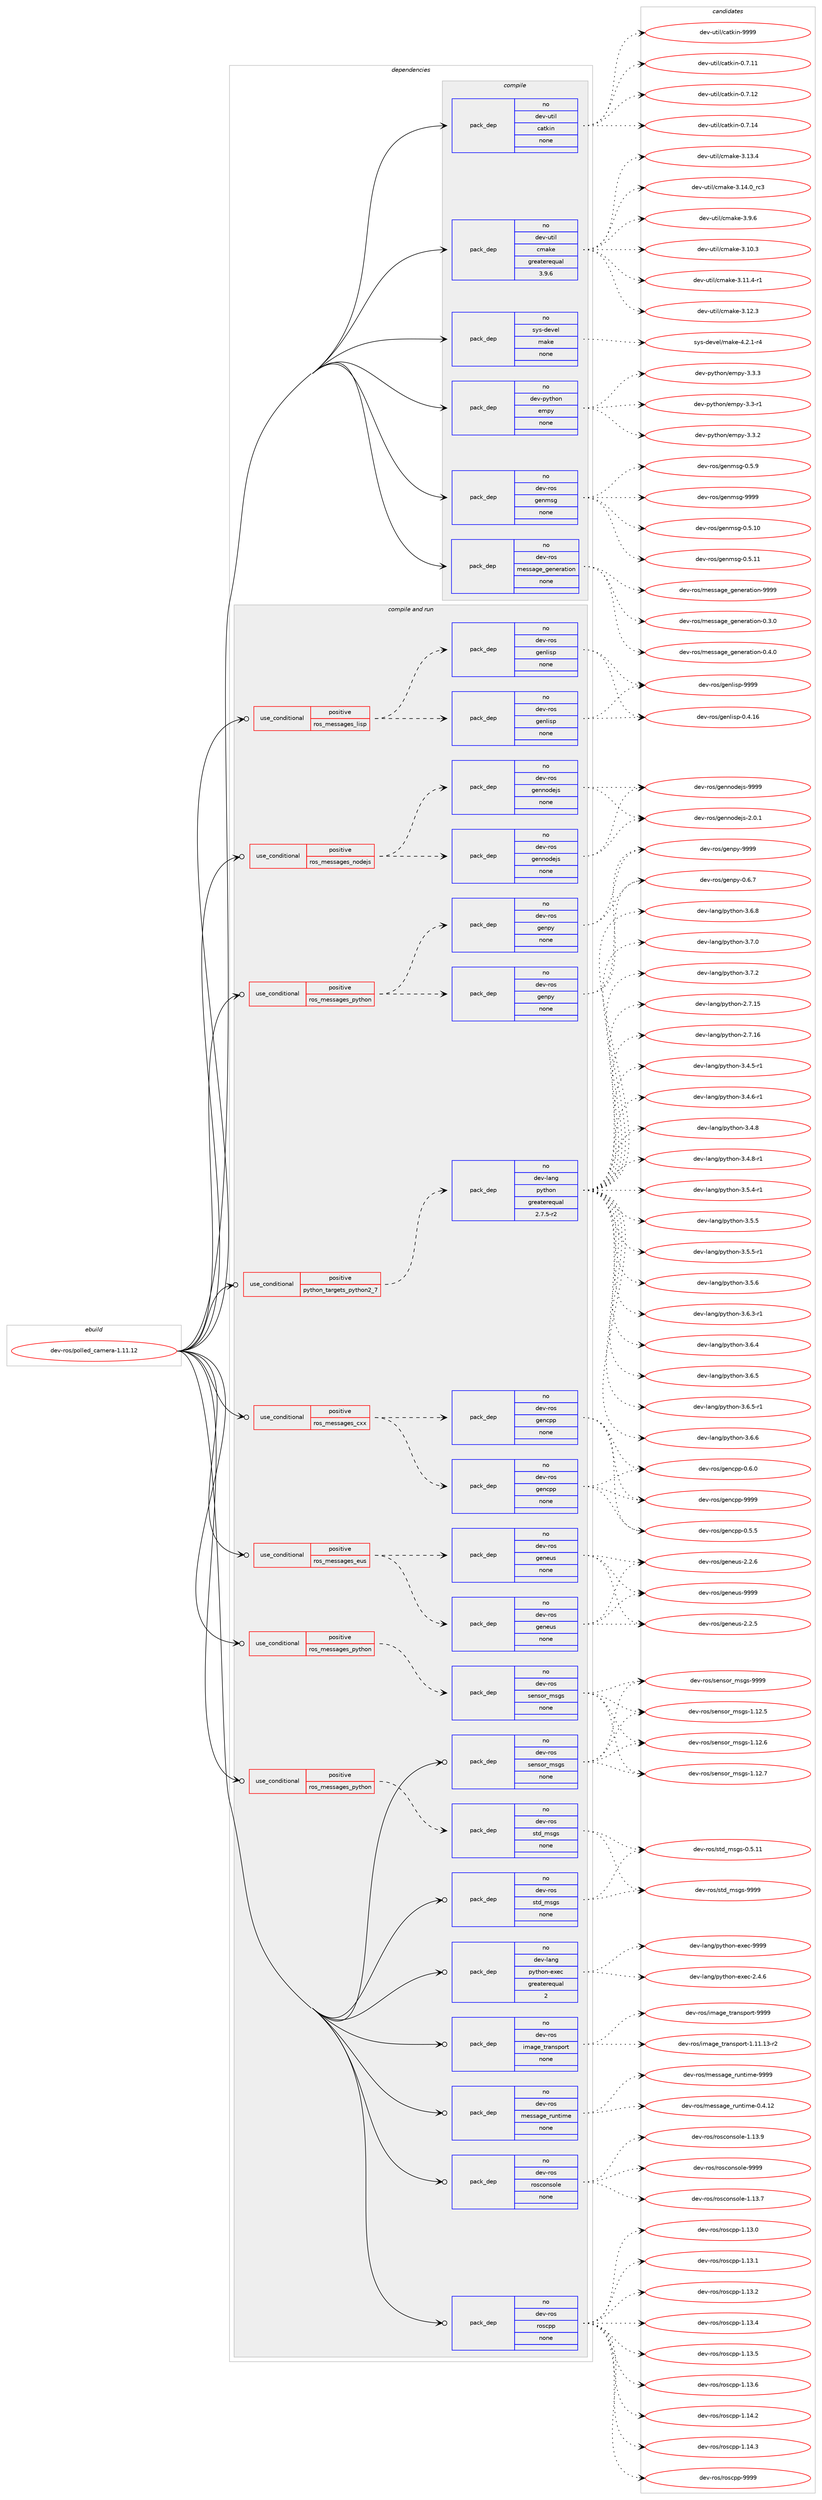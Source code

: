 digraph prolog {

# *************
# Graph options
# *************

newrank=true;
concentrate=true;
compound=true;
graph [rankdir=LR,fontname=Helvetica,fontsize=10,ranksep=1.5];#, ranksep=2.5, nodesep=0.2];
edge  [arrowhead=vee];
node  [fontname=Helvetica,fontsize=10];

# **********
# The ebuild
# **********

subgraph cluster_leftcol {
color=gray;
rank=same;
label=<<i>ebuild</i>>;
id [label="dev-ros/polled_camera-1.11.12", color=red, width=4, href="../dev-ros/polled_camera-1.11.12.svg"];
}

# ****************
# The dependencies
# ****************

subgraph cluster_midcol {
color=gray;
label=<<i>dependencies</i>>;
subgraph cluster_compile {
fillcolor="#eeeeee";
style=filled;
label=<<i>compile</i>>;
subgraph pack1049003 {
dependency1461735 [label=<<TABLE BORDER="0" CELLBORDER="1" CELLSPACING="0" CELLPADDING="4" WIDTH="220"><TR><TD ROWSPAN="6" CELLPADDING="30">pack_dep</TD></TR><TR><TD WIDTH="110">no</TD></TR><TR><TD>dev-python</TD></TR><TR><TD>empy</TD></TR><TR><TD>none</TD></TR><TR><TD></TD></TR></TABLE>>, shape=none, color=blue];
}
id:e -> dependency1461735:w [weight=20,style="solid",arrowhead="vee"];
subgraph pack1049004 {
dependency1461736 [label=<<TABLE BORDER="0" CELLBORDER="1" CELLSPACING="0" CELLPADDING="4" WIDTH="220"><TR><TD ROWSPAN="6" CELLPADDING="30">pack_dep</TD></TR><TR><TD WIDTH="110">no</TD></TR><TR><TD>dev-ros</TD></TR><TR><TD>genmsg</TD></TR><TR><TD>none</TD></TR><TR><TD></TD></TR></TABLE>>, shape=none, color=blue];
}
id:e -> dependency1461736:w [weight=20,style="solid",arrowhead="vee"];
subgraph pack1049005 {
dependency1461737 [label=<<TABLE BORDER="0" CELLBORDER="1" CELLSPACING="0" CELLPADDING="4" WIDTH="220"><TR><TD ROWSPAN="6" CELLPADDING="30">pack_dep</TD></TR><TR><TD WIDTH="110">no</TD></TR><TR><TD>dev-ros</TD></TR><TR><TD>message_generation</TD></TR><TR><TD>none</TD></TR><TR><TD></TD></TR></TABLE>>, shape=none, color=blue];
}
id:e -> dependency1461737:w [weight=20,style="solid",arrowhead="vee"];
subgraph pack1049006 {
dependency1461738 [label=<<TABLE BORDER="0" CELLBORDER="1" CELLSPACING="0" CELLPADDING="4" WIDTH="220"><TR><TD ROWSPAN="6" CELLPADDING="30">pack_dep</TD></TR><TR><TD WIDTH="110">no</TD></TR><TR><TD>dev-util</TD></TR><TR><TD>catkin</TD></TR><TR><TD>none</TD></TR><TR><TD></TD></TR></TABLE>>, shape=none, color=blue];
}
id:e -> dependency1461738:w [weight=20,style="solid",arrowhead="vee"];
subgraph pack1049007 {
dependency1461739 [label=<<TABLE BORDER="0" CELLBORDER="1" CELLSPACING="0" CELLPADDING="4" WIDTH="220"><TR><TD ROWSPAN="6" CELLPADDING="30">pack_dep</TD></TR><TR><TD WIDTH="110">no</TD></TR><TR><TD>dev-util</TD></TR><TR><TD>cmake</TD></TR><TR><TD>greaterequal</TD></TR><TR><TD>3.9.6</TD></TR></TABLE>>, shape=none, color=blue];
}
id:e -> dependency1461739:w [weight=20,style="solid",arrowhead="vee"];
subgraph pack1049008 {
dependency1461740 [label=<<TABLE BORDER="0" CELLBORDER="1" CELLSPACING="0" CELLPADDING="4" WIDTH="220"><TR><TD ROWSPAN="6" CELLPADDING="30">pack_dep</TD></TR><TR><TD WIDTH="110">no</TD></TR><TR><TD>sys-devel</TD></TR><TR><TD>make</TD></TR><TR><TD>none</TD></TR><TR><TD></TD></TR></TABLE>>, shape=none, color=blue];
}
id:e -> dependency1461740:w [weight=20,style="solid",arrowhead="vee"];
}
subgraph cluster_compileandrun {
fillcolor="#eeeeee";
style=filled;
label=<<i>compile and run</i>>;
subgraph cond389342 {
dependency1461741 [label=<<TABLE BORDER="0" CELLBORDER="1" CELLSPACING="0" CELLPADDING="4"><TR><TD ROWSPAN="3" CELLPADDING="10">use_conditional</TD></TR><TR><TD>positive</TD></TR><TR><TD>python_targets_python2_7</TD></TR></TABLE>>, shape=none, color=red];
subgraph pack1049009 {
dependency1461742 [label=<<TABLE BORDER="0" CELLBORDER="1" CELLSPACING="0" CELLPADDING="4" WIDTH="220"><TR><TD ROWSPAN="6" CELLPADDING="30">pack_dep</TD></TR><TR><TD WIDTH="110">no</TD></TR><TR><TD>dev-lang</TD></TR><TR><TD>python</TD></TR><TR><TD>greaterequal</TD></TR><TR><TD>2.7.5-r2</TD></TR></TABLE>>, shape=none, color=blue];
}
dependency1461741:e -> dependency1461742:w [weight=20,style="dashed",arrowhead="vee"];
}
id:e -> dependency1461741:w [weight=20,style="solid",arrowhead="odotvee"];
subgraph cond389343 {
dependency1461743 [label=<<TABLE BORDER="0" CELLBORDER="1" CELLSPACING="0" CELLPADDING="4"><TR><TD ROWSPAN="3" CELLPADDING="10">use_conditional</TD></TR><TR><TD>positive</TD></TR><TR><TD>ros_messages_cxx</TD></TR></TABLE>>, shape=none, color=red];
subgraph pack1049010 {
dependency1461744 [label=<<TABLE BORDER="0" CELLBORDER="1" CELLSPACING="0" CELLPADDING="4" WIDTH="220"><TR><TD ROWSPAN="6" CELLPADDING="30">pack_dep</TD></TR><TR><TD WIDTH="110">no</TD></TR><TR><TD>dev-ros</TD></TR><TR><TD>gencpp</TD></TR><TR><TD>none</TD></TR><TR><TD></TD></TR></TABLE>>, shape=none, color=blue];
}
dependency1461743:e -> dependency1461744:w [weight=20,style="dashed",arrowhead="vee"];
subgraph pack1049011 {
dependency1461745 [label=<<TABLE BORDER="0" CELLBORDER="1" CELLSPACING="0" CELLPADDING="4" WIDTH="220"><TR><TD ROWSPAN="6" CELLPADDING="30">pack_dep</TD></TR><TR><TD WIDTH="110">no</TD></TR><TR><TD>dev-ros</TD></TR><TR><TD>gencpp</TD></TR><TR><TD>none</TD></TR><TR><TD></TD></TR></TABLE>>, shape=none, color=blue];
}
dependency1461743:e -> dependency1461745:w [weight=20,style="dashed",arrowhead="vee"];
}
id:e -> dependency1461743:w [weight=20,style="solid",arrowhead="odotvee"];
subgraph cond389344 {
dependency1461746 [label=<<TABLE BORDER="0" CELLBORDER="1" CELLSPACING="0" CELLPADDING="4"><TR><TD ROWSPAN="3" CELLPADDING="10">use_conditional</TD></TR><TR><TD>positive</TD></TR><TR><TD>ros_messages_eus</TD></TR></TABLE>>, shape=none, color=red];
subgraph pack1049012 {
dependency1461747 [label=<<TABLE BORDER="0" CELLBORDER="1" CELLSPACING="0" CELLPADDING="4" WIDTH="220"><TR><TD ROWSPAN="6" CELLPADDING="30">pack_dep</TD></TR><TR><TD WIDTH="110">no</TD></TR><TR><TD>dev-ros</TD></TR><TR><TD>geneus</TD></TR><TR><TD>none</TD></TR><TR><TD></TD></TR></TABLE>>, shape=none, color=blue];
}
dependency1461746:e -> dependency1461747:w [weight=20,style="dashed",arrowhead="vee"];
subgraph pack1049013 {
dependency1461748 [label=<<TABLE BORDER="0" CELLBORDER="1" CELLSPACING="0" CELLPADDING="4" WIDTH="220"><TR><TD ROWSPAN="6" CELLPADDING="30">pack_dep</TD></TR><TR><TD WIDTH="110">no</TD></TR><TR><TD>dev-ros</TD></TR><TR><TD>geneus</TD></TR><TR><TD>none</TD></TR><TR><TD></TD></TR></TABLE>>, shape=none, color=blue];
}
dependency1461746:e -> dependency1461748:w [weight=20,style="dashed",arrowhead="vee"];
}
id:e -> dependency1461746:w [weight=20,style="solid",arrowhead="odotvee"];
subgraph cond389345 {
dependency1461749 [label=<<TABLE BORDER="0" CELLBORDER="1" CELLSPACING="0" CELLPADDING="4"><TR><TD ROWSPAN="3" CELLPADDING="10">use_conditional</TD></TR><TR><TD>positive</TD></TR><TR><TD>ros_messages_lisp</TD></TR></TABLE>>, shape=none, color=red];
subgraph pack1049014 {
dependency1461750 [label=<<TABLE BORDER="0" CELLBORDER="1" CELLSPACING="0" CELLPADDING="4" WIDTH="220"><TR><TD ROWSPAN="6" CELLPADDING="30">pack_dep</TD></TR><TR><TD WIDTH="110">no</TD></TR><TR><TD>dev-ros</TD></TR><TR><TD>genlisp</TD></TR><TR><TD>none</TD></TR><TR><TD></TD></TR></TABLE>>, shape=none, color=blue];
}
dependency1461749:e -> dependency1461750:w [weight=20,style="dashed",arrowhead="vee"];
subgraph pack1049015 {
dependency1461751 [label=<<TABLE BORDER="0" CELLBORDER="1" CELLSPACING="0" CELLPADDING="4" WIDTH="220"><TR><TD ROWSPAN="6" CELLPADDING="30">pack_dep</TD></TR><TR><TD WIDTH="110">no</TD></TR><TR><TD>dev-ros</TD></TR><TR><TD>genlisp</TD></TR><TR><TD>none</TD></TR><TR><TD></TD></TR></TABLE>>, shape=none, color=blue];
}
dependency1461749:e -> dependency1461751:w [weight=20,style="dashed",arrowhead="vee"];
}
id:e -> dependency1461749:w [weight=20,style="solid",arrowhead="odotvee"];
subgraph cond389346 {
dependency1461752 [label=<<TABLE BORDER="0" CELLBORDER="1" CELLSPACING="0" CELLPADDING="4"><TR><TD ROWSPAN="3" CELLPADDING="10">use_conditional</TD></TR><TR><TD>positive</TD></TR><TR><TD>ros_messages_nodejs</TD></TR></TABLE>>, shape=none, color=red];
subgraph pack1049016 {
dependency1461753 [label=<<TABLE BORDER="0" CELLBORDER="1" CELLSPACING="0" CELLPADDING="4" WIDTH="220"><TR><TD ROWSPAN="6" CELLPADDING="30">pack_dep</TD></TR><TR><TD WIDTH="110">no</TD></TR><TR><TD>dev-ros</TD></TR><TR><TD>gennodejs</TD></TR><TR><TD>none</TD></TR><TR><TD></TD></TR></TABLE>>, shape=none, color=blue];
}
dependency1461752:e -> dependency1461753:w [weight=20,style="dashed",arrowhead="vee"];
subgraph pack1049017 {
dependency1461754 [label=<<TABLE BORDER="0" CELLBORDER="1" CELLSPACING="0" CELLPADDING="4" WIDTH="220"><TR><TD ROWSPAN="6" CELLPADDING="30">pack_dep</TD></TR><TR><TD WIDTH="110">no</TD></TR><TR><TD>dev-ros</TD></TR><TR><TD>gennodejs</TD></TR><TR><TD>none</TD></TR><TR><TD></TD></TR></TABLE>>, shape=none, color=blue];
}
dependency1461752:e -> dependency1461754:w [weight=20,style="dashed",arrowhead="vee"];
}
id:e -> dependency1461752:w [weight=20,style="solid",arrowhead="odotvee"];
subgraph cond389347 {
dependency1461755 [label=<<TABLE BORDER="0" CELLBORDER="1" CELLSPACING="0" CELLPADDING="4"><TR><TD ROWSPAN="3" CELLPADDING="10">use_conditional</TD></TR><TR><TD>positive</TD></TR><TR><TD>ros_messages_python</TD></TR></TABLE>>, shape=none, color=red];
subgraph pack1049018 {
dependency1461756 [label=<<TABLE BORDER="0" CELLBORDER="1" CELLSPACING="0" CELLPADDING="4" WIDTH="220"><TR><TD ROWSPAN="6" CELLPADDING="30">pack_dep</TD></TR><TR><TD WIDTH="110">no</TD></TR><TR><TD>dev-ros</TD></TR><TR><TD>genpy</TD></TR><TR><TD>none</TD></TR><TR><TD></TD></TR></TABLE>>, shape=none, color=blue];
}
dependency1461755:e -> dependency1461756:w [weight=20,style="dashed",arrowhead="vee"];
subgraph pack1049019 {
dependency1461757 [label=<<TABLE BORDER="0" CELLBORDER="1" CELLSPACING="0" CELLPADDING="4" WIDTH="220"><TR><TD ROWSPAN="6" CELLPADDING="30">pack_dep</TD></TR><TR><TD WIDTH="110">no</TD></TR><TR><TD>dev-ros</TD></TR><TR><TD>genpy</TD></TR><TR><TD>none</TD></TR><TR><TD></TD></TR></TABLE>>, shape=none, color=blue];
}
dependency1461755:e -> dependency1461757:w [weight=20,style="dashed",arrowhead="vee"];
}
id:e -> dependency1461755:w [weight=20,style="solid",arrowhead="odotvee"];
subgraph cond389348 {
dependency1461758 [label=<<TABLE BORDER="0" CELLBORDER="1" CELLSPACING="0" CELLPADDING="4"><TR><TD ROWSPAN="3" CELLPADDING="10">use_conditional</TD></TR><TR><TD>positive</TD></TR><TR><TD>ros_messages_python</TD></TR></TABLE>>, shape=none, color=red];
subgraph pack1049020 {
dependency1461759 [label=<<TABLE BORDER="0" CELLBORDER="1" CELLSPACING="0" CELLPADDING="4" WIDTH="220"><TR><TD ROWSPAN="6" CELLPADDING="30">pack_dep</TD></TR><TR><TD WIDTH="110">no</TD></TR><TR><TD>dev-ros</TD></TR><TR><TD>sensor_msgs</TD></TR><TR><TD>none</TD></TR><TR><TD></TD></TR></TABLE>>, shape=none, color=blue];
}
dependency1461758:e -> dependency1461759:w [weight=20,style="dashed",arrowhead="vee"];
}
id:e -> dependency1461758:w [weight=20,style="solid",arrowhead="odotvee"];
subgraph cond389349 {
dependency1461760 [label=<<TABLE BORDER="0" CELLBORDER="1" CELLSPACING="0" CELLPADDING="4"><TR><TD ROWSPAN="3" CELLPADDING="10">use_conditional</TD></TR><TR><TD>positive</TD></TR><TR><TD>ros_messages_python</TD></TR></TABLE>>, shape=none, color=red];
subgraph pack1049021 {
dependency1461761 [label=<<TABLE BORDER="0" CELLBORDER="1" CELLSPACING="0" CELLPADDING="4" WIDTH="220"><TR><TD ROWSPAN="6" CELLPADDING="30">pack_dep</TD></TR><TR><TD WIDTH="110">no</TD></TR><TR><TD>dev-ros</TD></TR><TR><TD>std_msgs</TD></TR><TR><TD>none</TD></TR><TR><TD></TD></TR></TABLE>>, shape=none, color=blue];
}
dependency1461760:e -> dependency1461761:w [weight=20,style="dashed",arrowhead="vee"];
}
id:e -> dependency1461760:w [weight=20,style="solid",arrowhead="odotvee"];
subgraph pack1049022 {
dependency1461762 [label=<<TABLE BORDER="0" CELLBORDER="1" CELLSPACING="0" CELLPADDING="4" WIDTH="220"><TR><TD ROWSPAN="6" CELLPADDING="30">pack_dep</TD></TR><TR><TD WIDTH="110">no</TD></TR><TR><TD>dev-lang</TD></TR><TR><TD>python-exec</TD></TR><TR><TD>greaterequal</TD></TR><TR><TD>2</TD></TR></TABLE>>, shape=none, color=blue];
}
id:e -> dependency1461762:w [weight=20,style="solid",arrowhead="odotvee"];
subgraph pack1049023 {
dependency1461763 [label=<<TABLE BORDER="0" CELLBORDER="1" CELLSPACING="0" CELLPADDING="4" WIDTH="220"><TR><TD ROWSPAN="6" CELLPADDING="30">pack_dep</TD></TR><TR><TD WIDTH="110">no</TD></TR><TR><TD>dev-ros</TD></TR><TR><TD>image_transport</TD></TR><TR><TD>none</TD></TR><TR><TD></TD></TR></TABLE>>, shape=none, color=blue];
}
id:e -> dependency1461763:w [weight=20,style="solid",arrowhead="odotvee"];
subgraph pack1049024 {
dependency1461764 [label=<<TABLE BORDER="0" CELLBORDER="1" CELLSPACING="0" CELLPADDING="4" WIDTH="220"><TR><TD ROWSPAN="6" CELLPADDING="30">pack_dep</TD></TR><TR><TD WIDTH="110">no</TD></TR><TR><TD>dev-ros</TD></TR><TR><TD>message_runtime</TD></TR><TR><TD>none</TD></TR><TR><TD></TD></TR></TABLE>>, shape=none, color=blue];
}
id:e -> dependency1461764:w [weight=20,style="solid",arrowhead="odotvee"];
subgraph pack1049025 {
dependency1461765 [label=<<TABLE BORDER="0" CELLBORDER="1" CELLSPACING="0" CELLPADDING="4" WIDTH="220"><TR><TD ROWSPAN="6" CELLPADDING="30">pack_dep</TD></TR><TR><TD WIDTH="110">no</TD></TR><TR><TD>dev-ros</TD></TR><TR><TD>rosconsole</TD></TR><TR><TD>none</TD></TR><TR><TD></TD></TR></TABLE>>, shape=none, color=blue];
}
id:e -> dependency1461765:w [weight=20,style="solid",arrowhead="odotvee"];
subgraph pack1049026 {
dependency1461766 [label=<<TABLE BORDER="0" CELLBORDER="1" CELLSPACING="0" CELLPADDING="4" WIDTH="220"><TR><TD ROWSPAN="6" CELLPADDING="30">pack_dep</TD></TR><TR><TD WIDTH="110">no</TD></TR><TR><TD>dev-ros</TD></TR><TR><TD>roscpp</TD></TR><TR><TD>none</TD></TR><TR><TD></TD></TR></TABLE>>, shape=none, color=blue];
}
id:e -> dependency1461766:w [weight=20,style="solid",arrowhead="odotvee"];
subgraph pack1049027 {
dependency1461767 [label=<<TABLE BORDER="0" CELLBORDER="1" CELLSPACING="0" CELLPADDING="4" WIDTH="220"><TR><TD ROWSPAN="6" CELLPADDING="30">pack_dep</TD></TR><TR><TD WIDTH="110">no</TD></TR><TR><TD>dev-ros</TD></TR><TR><TD>sensor_msgs</TD></TR><TR><TD>none</TD></TR><TR><TD></TD></TR></TABLE>>, shape=none, color=blue];
}
id:e -> dependency1461767:w [weight=20,style="solid",arrowhead="odotvee"];
subgraph pack1049028 {
dependency1461768 [label=<<TABLE BORDER="0" CELLBORDER="1" CELLSPACING="0" CELLPADDING="4" WIDTH="220"><TR><TD ROWSPAN="6" CELLPADDING="30">pack_dep</TD></TR><TR><TD WIDTH="110">no</TD></TR><TR><TD>dev-ros</TD></TR><TR><TD>std_msgs</TD></TR><TR><TD>none</TD></TR><TR><TD></TD></TR></TABLE>>, shape=none, color=blue];
}
id:e -> dependency1461768:w [weight=20,style="solid",arrowhead="odotvee"];
}
subgraph cluster_run {
fillcolor="#eeeeee";
style=filled;
label=<<i>run</i>>;
}
}

# **************
# The candidates
# **************

subgraph cluster_choices {
rank=same;
color=gray;
label=<<i>candidates</i>>;

subgraph choice1049003 {
color=black;
nodesep=1;
choice1001011184511212111610411111047101109112121455146514511449 [label="dev-python/empy-3.3-r1", color=red, width=4,href="../dev-python/empy-3.3-r1.svg"];
choice1001011184511212111610411111047101109112121455146514650 [label="dev-python/empy-3.3.2", color=red, width=4,href="../dev-python/empy-3.3.2.svg"];
choice1001011184511212111610411111047101109112121455146514651 [label="dev-python/empy-3.3.3", color=red, width=4,href="../dev-python/empy-3.3.3.svg"];
dependency1461735:e -> choice1001011184511212111610411111047101109112121455146514511449:w [style=dotted,weight="100"];
dependency1461735:e -> choice1001011184511212111610411111047101109112121455146514650:w [style=dotted,weight="100"];
dependency1461735:e -> choice1001011184511212111610411111047101109112121455146514651:w [style=dotted,weight="100"];
}
subgraph choice1049004 {
color=black;
nodesep=1;
choice100101118451141111154710310111010911510345484653464948 [label="dev-ros/genmsg-0.5.10", color=red, width=4,href="../dev-ros/genmsg-0.5.10.svg"];
choice100101118451141111154710310111010911510345484653464949 [label="dev-ros/genmsg-0.5.11", color=red, width=4,href="../dev-ros/genmsg-0.5.11.svg"];
choice1001011184511411111547103101110109115103454846534657 [label="dev-ros/genmsg-0.5.9", color=red, width=4,href="../dev-ros/genmsg-0.5.9.svg"];
choice10010111845114111115471031011101091151034557575757 [label="dev-ros/genmsg-9999", color=red, width=4,href="../dev-ros/genmsg-9999.svg"];
dependency1461736:e -> choice100101118451141111154710310111010911510345484653464948:w [style=dotted,weight="100"];
dependency1461736:e -> choice100101118451141111154710310111010911510345484653464949:w [style=dotted,weight="100"];
dependency1461736:e -> choice1001011184511411111547103101110109115103454846534657:w [style=dotted,weight="100"];
dependency1461736:e -> choice10010111845114111115471031011101091151034557575757:w [style=dotted,weight="100"];
}
subgraph choice1049005 {
color=black;
nodesep=1;
choice1001011184511411111547109101115115971031019510310111010111497116105111110454846514648 [label="dev-ros/message_generation-0.3.0", color=red, width=4,href="../dev-ros/message_generation-0.3.0.svg"];
choice1001011184511411111547109101115115971031019510310111010111497116105111110454846524648 [label="dev-ros/message_generation-0.4.0", color=red, width=4,href="../dev-ros/message_generation-0.4.0.svg"];
choice10010111845114111115471091011151159710310195103101110101114971161051111104557575757 [label="dev-ros/message_generation-9999", color=red, width=4,href="../dev-ros/message_generation-9999.svg"];
dependency1461737:e -> choice1001011184511411111547109101115115971031019510310111010111497116105111110454846514648:w [style=dotted,weight="100"];
dependency1461737:e -> choice1001011184511411111547109101115115971031019510310111010111497116105111110454846524648:w [style=dotted,weight="100"];
dependency1461737:e -> choice10010111845114111115471091011151159710310195103101110101114971161051111104557575757:w [style=dotted,weight="100"];
}
subgraph choice1049006 {
color=black;
nodesep=1;
choice1001011184511711610510847999711610710511045484655464949 [label="dev-util/catkin-0.7.11", color=red, width=4,href="../dev-util/catkin-0.7.11.svg"];
choice1001011184511711610510847999711610710511045484655464950 [label="dev-util/catkin-0.7.12", color=red, width=4,href="../dev-util/catkin-0.7.12.svg"];
choice1001011184511711610510847999711610710511045484655464952 [label="dev-util/catkin-0.7.14", color=red, width=4,href="../dev-util/catkin-0.7.14.svg"];
choice100101118451171161051084799971161071051104557575757 [label="dev-util/catkin-9999", color=red, width=4,href="../dev-util/catkin-9999.svg"];
dependency1461738:e -> choice1001011184511711610510847999711610710511045484655464949:w [style=dotted,weight="100"];
dependency1461738:e -> choice1001011184511711610510847999711610710511045484655464950:w [style=dotted,weight="100"];
dependency1461738:e -> choice1001011184511711610510847999711610710511045484655464952:w [style=dotted,weight="100"];
dependency1461738:e -> choice100101118451171161051084799971161071051104557575757:w [style=dotted,weight="100"];
}
subgraph choice1049007 {
color=black;
nodesep=1;
choice1001011184511711610510847991099710710145514649484651 [label="dev-util/cmake-3.10.3", color=red, width=4,href="../dev-util/cmake-3.10.3.svg"];
choice10010111845117116105108479910997107101455146494946524511449 [label="dev-util/cmake-3.11.4-r1", color=red, width=4,href="../dev-util/cmake-3.11.4-r1.svg"];
choice1001011184511711610510847991099710710145514649504651 [label="dev-util/cmake-3.12.3", color=red, width=4,href="../dev-util/cmake-3.12.3.svg"];
choice1001011184511711610510847991099710710145514649514652 [label="dev-util/cmake-3.13.4", color=red, width=4,href="../dev-util/cmake-3.13.4.svg"];
choice1001011184511711610510847991099710710145514649524648951149951 [label="dev-util/cmake-3.14.0_rc3", color=red, width=4,href="../dev-util/cmake-3.14.0_rc3.svg"];
choice10010111845117116105108479910997107101455146574654 [label="dev-util/cmake-3.9.6", color=red, width=4,href="../dev-util/cmake-3.9.6.svg"];
dependency1461739:e -> choice1001011184511711610510847991099710710145514649484651:w [style=dotted,weight="100"];
dependency1461739:e -> choice10010111845117116105108479910997107101455146494946524511449:w [style=dotted,weight="100"];
dependency1461739:e -> choice1001011184511711610510847991099710710145514649504651:w [style=dotted,weight="100"];
dependency1461739:e -> choice1001011184511711610510847991099710710145514649514652:w [style=dotted,weight="100"];
dependency1461739:e -> choice1001011184511711610510847991099710710145514649524648951149951:w [style=dotted,weight="100"];
dependency1461739:e -> choice10010111845117116105108479910997107101455146574654:w [style=dotted,weight="100"];
}
subgraph choice1049008 {
color=black;
nodesep=1;
choice1151211154510010111810110847109971071014552465046494511452 [label="sys-devel/make-4.2.1-r4", color=red, width=4,href="../sys-devel/make-4.2.1-r4.svg"];
dependency1461740:e -> choice1151211154510010111810110847109971071014552465046494511452:w [style=dotted,weight="100"];
}
subgraph choice1049009 {
color=black;
nodesep=1;
choice10010111845108971101034711212111610411111045504655464953 [label="dev-lang/python-2.7.15", color=red, width=4,href="../dev-lang/python-2.7.15.svg"];
choice10010111845108971101034711212111610411111045504655464954 [label="dev-lang/python-2.7.16", color=red, width=4,href="../dev-lang/python-2.7.16.svg"];
choice1001011184510897110103471121211161041111104551465246534511449 [label="dev-lang/python-3.4.5-r1", color=red, width=4,href="../dev-lang/python-3.4.5-r1.svg"];
choice1001011184510897110103471121211161041111104551465246544511449 [label="dev-lang/python-3.4.6-r1", color=red, width=4,href="../dev-lang/python-3.4.6-r1.svg"];
choice100101118451089711010347112121116104111110455146524656 [label="dev-lang/python-3.4.8", color=red, width=4,href="../dev-lang/python-3.4.8.svg"];
choice1001011184510897110103471121211161041111104551465246564511449 [label="dev-lang/python-3.4.8-r1", color=red, width=4,href="../dev-lang/python-3.4.8-r1.svg"];
choice1001011184510897110103471121211161041111104551465346524511449 [label="dev-lang/python-3.5.4-r1", color=red, width=4,href="../dev-lang/python-3.5.4-r1.svg"];
choice100101118451089711010347112121116104111110455146534653 [label="dev-lang/python-3.5.5", color=red, width=4,href="../dev-lang/python-3.5.5.svg"];
choice1001011184510897110103471121211161041111104551465346534511449 [label="dev-lang/python-3.5.5-r1", color=red, width=4,href="../dev-lang/python-3.5.5-r1.svg"];
choice100101118451089711010347112121116104111110455146534654 [label="dev-lang/python-3.5.6", color=red, width=4,href="../dev-lang/python-3.5.6.svg"];
choice1001011184510897110103471121211161041111104551465446514511449 [label="dev-lang/python-3.6.3-r1", color=red, width=4,href="../dev-lang/python-3.6.3-r1.svg"];
choice100101118451089711010347112121116104111110455146544652 [label="dev-lang/python-3.6.4", color=red, width=4,href="../dev-lang/python-3.6.4.svg"];
choice100101118451089711010347112121116104111110455146544653 [label="dev-lang/python-3.6.5", color=red, width=4,href="../dev-lang/python-3.6.5.svg"];
choice1001011184510897110103471121211161041111104551465446534511449 [label="dev-lang/python-3.6.5-r1", color=red, width=4,href="../dev-lang/python-3.6.5-r1.svg"];
choice100101118451089711010347112121116104111110455146544654 [label="dev-lang/python-3.6.6", color=red, width=4,href="../dev-lang/python-3.6.6.svg"];
choice100101118451089711010347112121116104111110455146544656 [label="dev-lang/python-3.6.8", color=red, width=4,href="../dev-lang/python-3.6.8.svg"];
choice100101118451089711010347112121116104111110455146554648 [label="dev-lang/python-3.7.0", color=red, width=4,href="../dev-lang/python-3.7.0.svg"];
choice100101118451089711010347112121116104111110455146554650 [label="dev-lang/python-3.7.2", color=red, width=4,href="../dev-lang/python-3.7.2.svg"];
dependency1461742:e -> choice10010111845108971101034711212111610411111045504655464953:w [style=dotted,weight="100"];
dependency1461742:e -> choice10010111845108971101034711212111610411111045504655464954:w [style=dotted,weight="100"];
dependency1461742:e -> choice1001011184510897110103471121211161041111104551465246534511449:w [style=dotted,weight="100"];
dependency1461742:e -> choice1001011184510897110103471121211161041111104551465246544511449:w [style=dotted,weight="100"];
dependency1461742:e -> choice100101118451089711010347112121116104111110455146524656:w [style=dotted,weight="100"];
dependency1461742:e -> choice1001011184510897110103471121211161041111104551465246564511449:w [style=dotted,weight="100"];
dependency1461742:e -> choice1001011184510897110103471121211161041111104551465346524511449:w [style=dotted,weight="100"];
dependency1461742:e -> choice100101118451089711010347112121116104111110455146534653:w [style=dotted,weight="100"];
dependency1461742:e -> choice1001011184510897110103471121211161041111104551465346534511449:w [style=dotted,weight="100"];
dependency1461742:e -> choice100101118451089711010347112121116104111110455146534654:w [style=dotted,weight="100"];
dependency1461742:e -> choice1001011184510897110103471121211161041111104551465446514511449:w [style=dotted,weight="100"];
dependency1461742:e -> choice100101118451089711010347112121116104111110455146544652:w [style=dotted,weight="100"];
dependency1461742:e -> choice100101118451089711010347112121116104111110455146544653:w [style=dotted,weight="100"];
dependency1461742:e -> choice1001011184510897110103471121211161041111104551465446534511449:w [style=dotted,weight="100"];
dependency1461742:e -> choice100101118451089711010347112121116104111110455146544654:w [style=dotted,weight="100"];
dependency1461742:e -> choice100101118451089711010347112121116104111110455146544656:w [style=dotted,weight="100"];
dependency1461742:e -> choice100101118451089711010347112121116104111110455146554648:w [style=dotted,weight="100"];
dependency1461742:e -> choice100101118451089711010347112121116104111110455146554650:w [style=dotted,weight="100"];
}
subgraph choice1049010 {
color=black;
nodesep=1;
choice100101118451141111154710310111099112112454846534653 [label="dev-ros/gencpp-0.5.5", color=red, width=4,href="../dev-ros/gencpp-0.5.5.svg"];
choice100101118451141111154710310111099112112454846544648 [label="dev-ros/gencpp-0.6.0", color=red, width=4,href="../dev-ros/gencpp-0.6.0.svg"];
choice1001011184511411111547103101110991121124557575757 [label="dev-ros/gencpp-9999", color=red, width=4,href="../dev-ros/gencpp-9999.svg"];
dependency1461744:e -> choice100101118451141111154710310111099112112454846534653:w [style=dotted,weight="100"];
dependency1461744:e -> choice100101118451141111154710310111099112112454846544648:w [style=dotted,weight="100"];
dependency1461744:e -> choice1001011184511411111547103101110991121124557575757:w [style=dotted,weight="100"];
}
subgraph choice1049011 {
color=black;
nodesep=1;
choice100101118451141111154710310111099112112454846534653 [label="dev-ros/gencpp-0.5.5", color=red, width=4,href="../dev-ros/gencpp-0.5.5.svg"];
choice100101118451141111154710310111099112112454846544648 [label="dev-ros/gencpp-0.6.0", color=red, width=4,href="../dev-ros/gencpp-0.6.0.svg"];
choice1001011184511411111547103101110991121124557575757 [label="dev-ros/gencpp-9999", color=red, width=4,href="../dev-ros/gencpp-9999.svg"];
dependency1461745:e -> choice100101118451141111154710310111099112112454846534653:w [style=dotted,weight="100"];
dependency1461745:e -> choice100101118451141111154710310111099112112454846544648:w [style=dotted,weight="100"];
dependency1461745:e -> choice1001011184511411111547103101110991121124557575757:w [style=dotted,weight="100"];
}
subgraph choice1049012 {
color=black;
nodesep=1;
choice1001011184511411111547103101110101117115455046504653 [label="dev-ros/geneus-2.2.5", color=red, width=4,href="../dev-ros/geneus-2.2.5.svg"];
choice1001011184511411111547103101110101117115455046504654 [label="dev-ros/geneus-2.2.6", color=red, width=4,href="../dev-ros/geneus-2.2.6.svg"];
choice10010111845114111115471031011101011171154557575757 [label="dev-ros/geneus-9999", color=red, width=4,href="../dev-ros/geneus-9999.svg"];
dependency1461747:e -> choice1001011184511411111547103101110101117115455046504653:w [style=dotted,weight="100"];
dependency1461747:e -> choice1001011184511411111547103101110101117115455046504654:w [style=dotted,weight="100"];
dependency1461747:e -> choice10010111845114111115471031011101011171154557575757:w [style=dotted,weight="100"];
}
subgraph choice1049013 {
color=black;
nodesep=1;
choice1001011184511411111547103101110101117115455046504653 [label="dev-ros/geneus-2.2.5", color=red, width=4,href="../dev-ros/geneus-2.2.5.svg"];
choice1001011184511411111547103101110101117115455046504654 [label="dev-ros/geneus-2.2.6", color=red, width=4,href="../dev-ros/geneus-2.2.6.svg"];
choice10010111845114111115471031011101011171154557575757 [label="dev-ros/geneus-9999", color=red, width=4,href="../dev-ros/geneus-9999.svg"];
dependency1461748:e -> choice1001011184511411111547103101110101117115455046504653:w [style=dotted,weight="100"];
dependency1461748:e -> choice1001011184511411111547103101110101117115455046504654:w [style=dotted,weight="100"];
dependency1461748:e -> choice10010111845114111115471031011101011171154557575757:w [style=dotted,weight="100"];
}
subgraph choice1049014 {
color=black;
nodesep=1;
choice100101118451141111154710310111010810511511245484652464954 [label="dev-ros/genlisp-0.4.16", color=red, width=4,href="../dev-ros/genlisp-0.4.16.svg"];
choice10010111845114111115471031011101081051151124557575757 [label="dev-ros/genlisp-9999", color=red, width=4,href="../dev-ros/genlisp-9999.svg"];
dependency1461750:e -> choice100101118451141111154710310111010810511511245484652464954:w [style=dotted,weight="100"];
dependency1461750:e -> choice10010111845114111115471031011101081051151124557575757:w [style=dotted,weight="100"];
}
subgraph choice1049015 {
color=black;
nodesep=1;
choice100101118451141111154710310111010810511511245484652464954 [label="dev-ros/genlisp-0.4.16", color=red, width=4,href="../dev-ros/genlisp-0.4.16.svg"];
choice10010111845114111115471031011101081051151124557575757 [label="dev-ros/genlisp-9999", color=red, width=4,href="../dev-ros/genlisp-9999.svg"];
dependency1461751:e -> choice100101118451141111154710310111010810511511245484652464954:w [style=dotted,weight="100"];
dependency1461751:e -> choice10010111845114111115471031011101081051151124557575757:w [style=dotted,weight="100"];
}
subgraph choice1049016 {
color=black;
nodesep=1;
choice1001011184511411111547103101110110111100101106115455046484649 [label="dev-ros/gennodejs-2.0.1", color=red, width=4,href="../dev-ros/gennodejs-2.0.1.svg"];
choice10010111845114111115471031011101101111001011061154557575757 [label="dev-ros/gennodejs-9999", color=red, width=4,href="../dev-ros/gennodejs-9999.svg"];
dependency1461753:e -> choice1001011184511411111547103101110110111100101106115455046484649:w [style=dotted,weight="100"];
dependency1461753:e -> choice10010111845114111115471031011101101111001011061154557575757:w [style=dotted,weight="100"];
}
subgraph choice1049017 {
color=black;
nodesep=1;
choice1001011184511411111547103101110110111100101106115455046484649 [label="dev-ros/gennodejs-2.0.1", color=red, width=4,href="../dev-ros/gennodejs-2.0.1.svg"];
choice10010111845114111115471031011101101111001011061154557575757 [label="dev-ros/gennodejs-9999", color=red, width=4,href="../dev-ros/gennodejs-9999.svg"];
dependency1461754:e -> choice1001011184511411111547103101110110111100101106115455046484649:w [style=dotted,weight="100"];
dependency1461754:e -> choice10010111845114111115471031011101101111001011061154557575757:w [style=dotted,weight="100"];
}
subgraph choice1049018 {
color=black;
nodesep=1;
choice1001011184511411111547103101110112121454846544655 [label="dev-ros/genpy-0.6.7", color=red, width=4,href="../dev-ros/genpy-0.6.7.svg"];
choice10010111845114111115471031011101121214557575757 [label="dev-ros/genpy-9999", color=red, width=4,href="../dev-ros/genpy-9999.svg"];
dependency1461756:e -> choice1001011184511411111547103101110112121454846544655:w [style=dotted,weight="100"];
dependency1461756:e -> choice10010111845114111115471031011101121214557575757:w [style=dotted,weight="100"];
}
subgraph choice1049019 {
color=black;
nodesep=1;
choice1001011184511411111547103101110112121454846544655 [label="dev-ros/genpy-0.6.7", color=red, width=4,href="../dev-ros/genpy-0.6.7.svg"];
choice10010111845114111115471031011101121214557575757 [label="dev-ros/genpy-9999", color=red, width=4,href="../dev-ros/genpy-9999.svg"];
dependency1461757:e -> choice1001011184511411111547103101110112121454846544655:w [style=dotted,weight="100"];
dependency1461757:e -> choice10010111845114111115471031011101121214557575757:w [style=dotted,weight="100"];
}
subgraph choice1049020 {
color=black;
nodesep=1;
choice10010111845114111115471151011101151111149510911510311545494649504653 [label="dev-ros/sensor_msgs-1.12.5", color=red, width=4,href="../dev-ros/sensor_msgs-1.12.5.svg"];
choice10010111845114111115471151011101151111149510911510311545494649504654 [label="dev-ros/sensor_msgs-1.12.6", color=red, width=4,href="../dev-ros/sensor_msgs-1.12.6.svg"];
choice10010111845114111115471151011101151111149510911510311545494649504655 [label="dev-ros/sensor_msgs-1.12.7", color=red, width=4,href="../dev-ros/sensor_msgs-1.12.7.svg"];
choice1001011184511411111547115101110115111114951091151031154557575757 [label="dev-ros/sensor_msgs-9999", color=red, width=4,href="../dev-ros/sensor_msgs-9999.svg"];
dependency1461759:e -> choice10010111845114111115471151011101151111149510911510311545494649504653:w [style=dotted,weight="100"];
dependency1461759:e -> choice10010111845114111115471151011101151111149510911510311545494649504654:w [style=dotted,weight="100"];
dependency1461759:e -> choice10010111845114111115471151011101151111149510911510311545494649504655:w [style=dotted,weight="100"];
dependency1461759:e -> choice1001011184511411111547115101110115111114951091151031154557575757:w [style=dotted,weight="100"];
}
subgraph choice1049021 {
color=black;
nodesep=1;
choice10010111845114111115471151161009510911510311545484653464949 [label="dev-ros/std_msgs-0.5.11", color=red, width=4,href="../dev-ros/std_msgs-0.5.11.svg"];
choice1001011184511411111547115116100951091151031154557575757 [label="dev-ros/std_msgs-9999", color=red, width=4,href="../dev-ros/std_msgs-9999.svg"];
dependency1461761:e -> choice10010111845114111115471151161009510911510311545484653464949:w [style=dotted,weight="100"];
dependency1461761:e -> choice1001011184511411111547115116100951091151031154557575757:w [style=dotted,weight="100"];
}
subgraph choice1049022 {
color=black;
nodesep=1;
choice1001011184510897110103471121211161041111104510112010199455046524654 [label="dev-lang/python-exec-2.4.6", color=red, width=4,href="../dev-lang/python-exec-2.4.6.svg"];
choice10010111845108971101034711212111610411111045101120101994557575757 [label="dev-lang/python-exec-9999", color=red, width=4,href="../dev-lang/python-exec-9999.svg"];
dependency1461762:e -> choice1001011184510897110103471121211161041111104510112010199455046524654:w [style=dotted,weight="100"];
dependency1461762:e -> choice10010111845108971101034711212111610411111045101120101994557575757:w [style=dotted,weight="100"];
}
subgraph choice1049023 {
color=black;
nodesep=1;
choice100101118451141111154710510997103101951161149711011511211111411645494649494649514511450 [label="dev-ros/image_transport-1.11.13-r2", color=red, width=4,href="../dev-ros/image_transport-1.11.13-r2.svg"];
choice10010111845114111115471051099710310195116114971101151121111141164557575757 [label="dev-ros/image_transport-9999", color=red, width=4,href="../dev-ros/image_transport-9999.svg"];
dependency1461763:e -> choice100101118451141111154710510997103101951161149711011511211111411645494649494649514511450:w [style=dotted,weight="100"];
dependency1461763:e -> choice10010111845114111115471051099710310195116114971101151121111141164557575757:w [style=dotted,weight="100"];
}
subgraph choice1049024 {
color=black;
nodesep=1;
choice1001011184511411111547109101115115971031019511411711011610510910145484652464950 [label="dev-ros/message_runtime-0.4.12", color=red, width=4,href="../dev-ros/message_runtime-0.4.12.svg"];
choice100101118451141111154710910111511597103101951141171101161051091014557575757 [label="dev-ros/message_runtime-9999", color=red, width=4,href="../dev-ros/message_runtime-9999.svg"];
dependency1461764:e -> choice1001011184511411111547109101115115971031019511411711011610510910145484652464950:w [style=dotted,weight="100"];
dependency1461764:e -> choice100101118451141111154710910111511597103101951141171101161051091014557575757:w [style=dotted,weight="100"];
}
subgraph choice1049025 {
color=black;
nodesep=1;
choice10010111845114111115471141111159911111011511110810145494649514655 [label="dev-ros/rosconsole-1.13.7", color=red, width=4,href="../dev-ros/rosconsole-1.13.7.svg"];
choice10010111845114111115471141111159911111011511110810145494649514657 [label="dev-ros/rosconsole-1.13.9", color=red, width=4,href="../dev-ros/rosconsole-1.13.9.svg"];
choice1001011184511411111547114111115991111101151111081014557575757 [label="dev-ros/rosconsole-9999", color=red, width=4,href="../dev-ros/rosconsole-9999.svg"];
dependency1461765:e -> choice10010111845114111115471141111159911111011511110810145494649514655:w [style=dotted,weight="100"];
dependency1461765:e -> choice10010111845114111115471141111159911111011511110810145494649514657:w [style=dotted,weight="100"];
dependency1461765:e -> choice1001011184511411111547114111115991111101151111081014557575757:w [style=dotted,weight="100"];
}
subgraph choice1049026 {
color=black;
nodesep=1;
choice10010111845114111115471141111159911211245494649514648 [label="dev-ros/roscpp-1.13.0", color=red, width=4,href="../dev-ros/roscpp-1.13.0.svg"];
choice10010111845114111115471141111159911211245494649514649 [label="dev-ros/roscpp-1.13.1", color=red, width=4,href="../dev-ros/roscpp-1.13.1.svg"];
choice10010111845114111115471141111159911211245494649514650 [label="dev-ros/roscpp-1.13.2", color=red, width=4,href="../dev-ros/roscpp-1.13.2.svg"];
choice10010111845114111115471141111159911211245494649514652 [label="dev-ros/roscpp-1.13.4", color=red, width=4,href="../dev-ros/roscpp-1.13.4.svg"];
choice10010111845114111115471141111159911211245494649514653 [label="dev-ros/roscpp-1.13.5", color=red, width=4,href="../dev-ros/roscpp-1.13.5.svg"];
choice10010111845114111115471141111159911211245494649514654 [label="dev-ros/roscpp-1.13.6", color=red, width=4,href="../dev-ros/roscpp-1.13.6.svg"];
choice10010111845114111115471141111159911211245494649524650 [label="dev-ros/roscpp-1.14.2", color=red, width=4,href="../dev-ros/roscpp-1.14.2.svg"];
choice10010111845114111115471141111159911211245494649524651 [label="dev-ros/roscpp-1.14.3", color=red, width=4,href="../dev-ros/roscpp-1.14.3.svg"];
choice1001011184511411111547114111115991121124557575757 [label="dev-ros/roscpp-9999", color=red, width=4,href="../dev-ros/roscpp-9999.svg"];
dependency1461766:e -> choice10010111845114111115471141111159911211245494649514648:w [style=dotted,weight="100"];
dependency1461766:e -> choice10010111845114111115471141111159911211245494649514649:w [style=dotted,weight="100"];
dependency1461766:e -> choice10010111845114111115471141111159911211245494649514650:w [style=dotted,weight="100"];
dependency1461766:e -> choice10010111845114111115471141111159911211245494649514652:w [style=dotted,weight="100"];
dependency1461766:e -> choice10010111845114111115471141111159911211245494649514653:w [style=dotted,weight="100"];
dependency1461766:e -> choice10010111845114111115471141111159911211245494649514654:w [style=dotted,weight="100"];
dependency1461766:e -> choice10010111845114111115471141111159911211245494649524650:w [style=dotted,weight="100"];
dependency1461766:e -> choice10010111845114111115471141111159911211245494649524651:w [style=dotted,weight="100"];
dependency1461766:e -> choice1001011184511411111547114111115991121124557575757:w [style=dotted,weight="100"];
}
subgraph choice1049027 {
color=black;
nodesep=1;
choice10010111845114111115471151011101151111149510911510311545494649504653 [label="dev-ros/sensor_msgs-1.12.5", color=red, width=4,href="../dev-ros/sensor_msgs-1.12.5.svg"];
choice10010111845114111115471151011101151111149510911510311545494649504654 [label="dev-ros/sensor_msgs-1.12.6", color=red, width=4,href="../dev-ros/sensor_msgs-1.12.6.svg"];
choice10010111845114111115471151011101151111149510911510311545494649504655 [label="dev-ros/sensor_msgs-1.12.7", color=red, width=4,href="../dev-ros/sensor_msgs-1.12.7.svg"];
choice1001011184511411111547115101110115111114951091151031154557575757 [label="dev-ros/sensor_msgs-9999", color=red, width=4,href="../dev-ros/sensor_msgs-9999.svg"];
dependency1461767:e -> choice10010111845114111115471151011101151111149510911510311545494649504653:w [style=dotted,weight="100"];
dependency1461767:e -> choice10010111845114111115471151011101151111149510911510311545494649504654:w [style=dotted,weight="100"];
dependency1461767:e -> choice10010111845114111115471151011101151111149510911510311545494649504655:w [style=dotted,weight="100"];
dependency1461767:e -> choice1001011184511411111547115101110115111114951091151031154557575757:w [style=dotted,weight="100"];
}
subgraph choice1049028 {
color=black;
nodesep=1;
choice10010111845114111115471151161009510911510311545484653464949 [label="dev-ros/std_msgs-0.5.11", color=red, width=4,href="../dev-ros/std_msgs-0.5.11.svg"];
choice1001011184511411111547115116100951091151031154557575757 [label="dev-ros/std_msgs-9999", color=red, width=4,href="../dev-ros/std_msgs-9999.svg"];
dependency1461768:e -> choice10010111845114111115471151161009510911510311545484653464949:w [style=dotted,weight="100"];
dependency1461768:e -> choice1001011184511411111547115116100951091151031154557575757:w [style=dotted,weight="100"];
}
}

}
